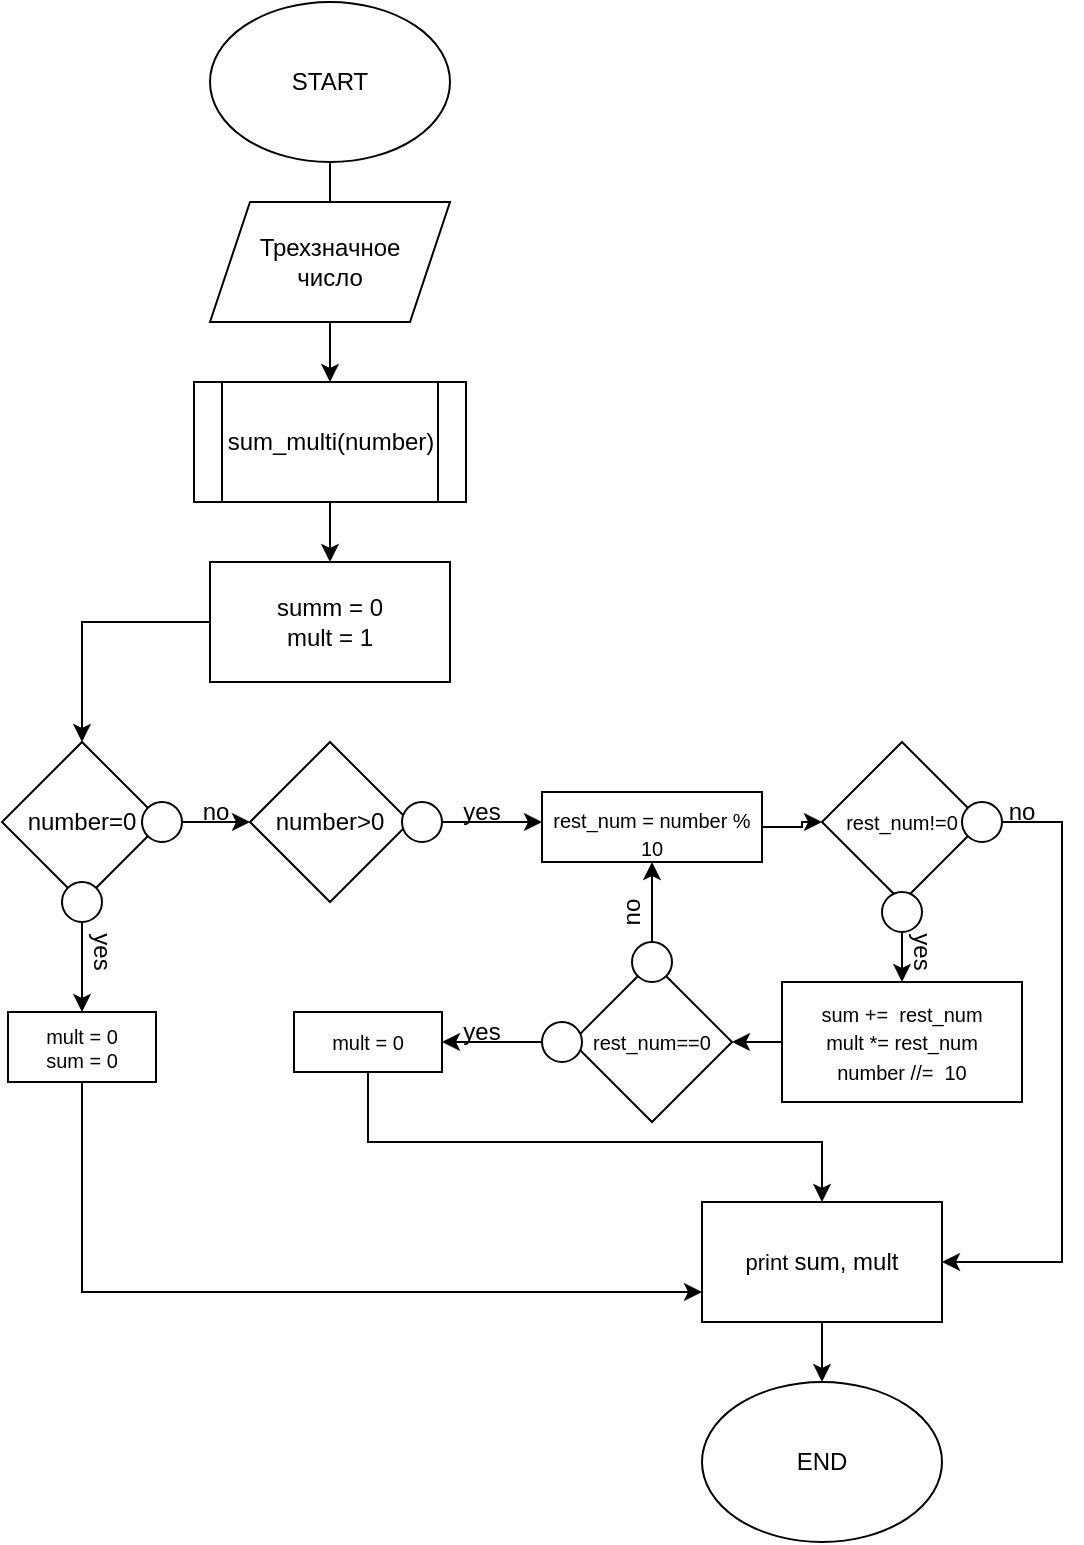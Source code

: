 <mxfile version="17.4.6" type="device"><diagram id="JiNG96rdH8KFx-1Aj121" name="Page-1"><mxGraphModel dx="1422" dy="762" grid="1" gridSize="10" guides="1" tooltips="1" connect="1" arrows="1" fold="1" page="1" pageScale="1" pageWidth="827" pageHeight="1169" math="0" shadow="0"><root><mxCell id="0"/><mxCell id="1" parent="0"/><mxCell id="tGkaDAh_zfmKpLnlrN1Q-3" value="" style="edgeStyle=orthogonalEdgeStyle;rounded=0;orthogonalLoop=1;jettySize=auto;html=1;" parent="1" source="tGkaDAh_zfmKpLnlrN1Q-1" edge="1"><mxGeometry relative="1" as="geometry"><mxPoint x="414" y="120.0" as="targetPoint"/></mxGeometry></mxCell><mxCell id="tGkaDAh_zfmKpLnlrN1Q-1" value="START" style="ellipse;whiteSpace=wrap;html=1;" parent="1" vertex="1"><mxGeometry x="354" width="120" height="80" as="geometry"/></mxCell><mxCell id="tGkaDAh_zfmKpLnlrN1Q-8" value="" style="edgeStyle=orthogonalEdgeStyle;rounded=0;orthogonalLoop=1;jettySize=auto;html=1;" parent="1" source="tGkaDAh_zfmKpLnlrN1Q-4" target="tGkaDAh_zfmKpLnlrN1Q-7" edge="1"><mxGeometry relative="1" as="geometry"/></mxCell><mxCell id="tGkaDAh_zfmKpLnlrN1Q-4" value="Трехзначное&lt;br&gt;число" style="shape=parallelogram;perimeter=parallelogramPerimeter;whiteSpace=wrap;html=1;fixedSize=1;" parent="1" vertex="1"><mxGeometry x="354" y="100" width="120" height="60" as="geometry"/></mxCell><mxCell id="tGkaDAh_zfmKpLnlrN1Q-59" value="" style="edgeStyle=orthogonalEdgeStyle;rounded=0;orthogonalLoop=1;jettySize=auto;html=1;fontSize=9;entryX=0.5;entryY=0;entryDx=0;entryDy=0;" parent="1" source="tGkaDAh_zfmKpLnlrN1Q-5" target="tGkaDAh_zfmKpLnlrN1Q-46" edge="1"><mxGeometry relative="1" as="geometry"/></mxCell><mxCell id="tGkaDAh_zfmKpLnlrN1Q-5" value="summ = 0&lt;br&gt;mult = 1" style="whiteSpace=wrap;html=1;" parent="1" vertex="1"><mxGeometry x="354" y="280" width="120" height="60" as="geometry"/></mxCell><mxCell id="tGkaDAh_zfmKpLnlrN1Q-10" value="" style="edgeStyle=orthogonalEdgeStyle;rounded=0;orthogonalLoop=1;jettySize=auto;html=1;" parent="1" source="tGkaDAh_zfmKpLnlrN1Q-7" target="tGkaDAh_zfmKpLnlrN1Q-5" edge="1"><mxGeometry relative="1" as="geometry"/></mxCell><mxCell id="tGkaDAh_zfmKpLnlrN1Q-7" value="sum_multi(number)" style="shape=process;whiteSpace=wrap;html=1;backgroundOutline=1;" parent="1" vertex="1"><mxGeometry x="346" y="190" width="136" height="60" as="geometry"/></mxCell><mxCell id="tGkaDAh_zfmKpLnlrN1Q-11" value="&lt;font style=&quot;font-size: 10px&quot;&gt;rest_num==0&lt;/font&gt;" style="rhombus;whiteSpace=wrap;html=1;" parent="1" vertex="1"><mxGeometry x="535" y="480" width="80" height="80" as="geometry"/></mxCell><mxCell id="tGkaDAh_zfmKpLnlrN1Q-15" value="" style="edgeStyle=orthogonalEdgeStyle;rounded=0;orthogonalLoop=1;jettySize=auto;html=1;exitX=1;exitY=0.5;exitDx=0;exitDy=0;" parent="1" edge="1"><mxGeometry relative="1" as="geometry"><mxPoint x="470" y="410" as="sourcePoint"/><mxPoint x="520" y="410" as="targetPoint"/><Array as="points"><mxPoint x="490" y="410"/><mxPoint x="490" y="410"/></Array></mxGeometry></mxCell><mxCell id="tGkaDAh_zfmKpLnlrN1Q-17" value="yes" style="text;html=1;strokeColor=none;fillColor=none;align=center;verticalAlign=middle;whiteSpace=wrap;rounded=0;" parent="1" vertex="1"><mxGeometry x="460" y="390" width="60" height="30" as="geometry"/></mxCell><mxCell id="tGkaDAh_zfmKpLnlrN1Q-60" value="" style="edgeStyle=orthogonalEdgeStyle;rounded=0;orthogonalLoop=1;jettySize=auto;html=1;fontSize=9;entryX=0;entryY=0.5;entryDx=0;entryDy=0;" parent="1" source="tGkaDAh_zfmKpLnlrN1Q-19" target="tGkaDAh_zfmKpLnlrN1Q-21" edge="1"><mxGeometry relative="1" as="geometry"><mxPoint x="650" y="410" as="targetPoint"/></mxGeometry></mxCell><mxCell id="tGkaDAh_zfmKpLnlrN1Q-19" value="&lt;font style=&quot;font-size: 10px&quot;&gt;rest_num = number % 10&lt;br&gt;&lt;br&gt;&lt;/font&gt;" style="whiteSpace=wrap;html=1;align=center;verticalAlign=top;" parent="1" vertex="1"><mxGeometry x="520" y="395" width="110" height="35" as="geometry"/></mxCell><mxCell id="tGkaDAh_zfmKpLnlrN1Q-21" value="&lt;font style=&quot;font-size: 10px&quot;&gt;rest_num!=0&lt;/font&gt;" style="rhombus;whiteSpace=wrap;html=1;" parent="1" vertex="1"><mxGeometry x="660" y="370" width="80" height="80" as="geometry"/></mxCell><mxCell id="tGkaDAh_zfmKpLnlrN1Q-23" value="yes" style="text;html=1;strokeColor=none;fillColor=none;align=center;verticalAlign=middle;whiteSpace=wrap;rounded=0;" parent="1" vertex="1"><mxGeometry x="460" y="500" width="60" height="30" as="geometry"/></mxCell><mxCell id="tGkaDAh_zfmKpLnlrN1Q-82" value="" style="edgeStyle=orthogonalEdgeStyle;rounded=0;orthogonalLoop=1;jettySize=auto;html=1;fontSize=9;" parent="1" source="tGkaDAh_zfmKpLnlrN1Q-36" target="tGkaDAh_zfmKpLnlrN1Q-53" edge="1"><mxGeometry relative="1" as="geometry"/></mxCell><mxCell id="tGkaDAh_zfmKpLnlrN1Q-36" value="" style="ellipse;whiteSpace=wrap;html=1;aspect=fixed;" parent="1" vertex="1"><mxGeometry x="690" y="445" width="20" height="20" as="geometry"/></mxCell><mxCell id="tGkaDAh_zfmKpLnlrN1Q-46" value="number=0" style="rhombus;whiteSpace=wrap;html=1;" parent="1" vertex="1"><mxGeometry x="250" y="370" width="80" height="80" as="geometry"/></mxCell><mxCell id="tGkaDAh_zfmKpLnlrN1Q-92" style="edgeStyle=orthogonalEdgeStyle;rounded=0;orthogonalLoop=1;jettySize=auto;html=1;entryX=0;entryY=0.75;entryDx=0;entryDy=0;fontSize=9;" parent="1" source="tGkaDAh_zfmKpLnlrN1Q-50" target="tGkaDAh_zfmKpLnlrN1Q-87" edge="1"><mxGeometry relative="1" as="geometry"><Array as="points"><mxPoint x="290" y="645"/></Array></mxGeometry></mxCell><mxCell id="tGkaDAh_zfmKpLnlrN1Q-50" value="&lt;font style=&quot;font-size: 10px&quot;&gt;mult = 0&lt;br&gt;sum = 0&lt;/font&gt;" style="rounded=0;whiteSpace=wrap;html=1;fontSize=9;" parent="1" vertex="1"><mxGeometry x="253" y="505" width="74" height="35" as="geometry"/></mxCell><mxCell id="tGkaDAh_zfmKpLnlrN1Q-52" value="yes" style="text;html=1;strokeColor=none;fillColor=none;align=center;verticalAlign=middle;whiteSpace=wrap;rounded=0;rotation=90;" parent="1" vertex="1"><mxGeometry x="270" y="460" width="60" height="30" as="geometry"/></mxCell><mxCell id="tGkaDAh_zfmKpLnlrN1Q-83" value="" style="edgeStyle=orthogonalEdgeStyle;rounded=0;orthogonalLoop=1;jettySize=auto;html=1;fontSize=9;" parent="1" source="tGkaDAh_zfmKpLnlrN1Q-53" target="tGkaDAh_zfmKpLnlrN1Q-11" edge="1"><mxGeometry relative="1" as="geometry"/></mxCell><mxCell id="tGkaDAh_zfmKpLnlrN1Q-53" value="&lt;font style=&quot;font-size: 10px&quot;&gt;sum +=&amp;nbsp; rest_num&lt;br&gt;mult *= rest_num&lt;br&gt;number //=&amp;nbsp; 10&lt;br&gt;&lt;/font&gt;" style="whiteSpace=wrap;html=1;" parent="1" vertex="1"><mxGeometry x="640" y="490" width="120" height="60" as="geometry"/></mxCell><mxCell id="tGkaDAh_zfmKpLnlrN1Q-63" value="" style="edgeStyle=orthogonalEdgeStyle;rounded=0;orthogonalLoop=1;jettySize=auto;html=1;fontSize=9;" parent="1" source="tGkaDAh_zfmKpLnlrN1Q-62" target="tGkaDAh_zfmKpLnlrN1Q-50" edge="1"><mxGeometry relative="1" as="geometry"/></mxCell><mxCell id="tGkaDAh_zfmKpLnlrN1Q-62" value="" style="ellipse;whiteSpace=wrap;html=1;aspect=fixed;" parent="1" vertex="1"><mxGeometry x="280" y="440" width="20" height="20" as="geometry"/></mxCell><mxCell id="tGkaDAh_zfmKpLnlrN1Q-84" value="" style="edgeStyle=orthogonalEdgeStyle;rounded=0;orthogonalLoop=1;jettySize=auto;html=1;fontSize=9;" parent="1" source="tGkaDAh_zfmKpLnlrN1Q-67" target="tGkaDAh_zfmKpLnlrN1Q-19" edge="1"><mxGeometry relative="1" as="geometry"/></mxCell><mxCell id="tGkaDAh_zfmKpLnlrN1Q-67" value="" style="ellipse;whiteSpace=wrap;html=1;aspect=fixed;" parent="1" vertex="1"><mxGeometry x="565" y="470" width="20" height="20" as="geometry"/></mxCell><mxCell id="tGkaDAh_zfmKpLnlrN1Q-94" value="" style="edgeStyle=orthogonalEdgeStyle;rounded=0;orthogonalLoop=1;jettySize=auto;html=1;fontSize=9;" parent="1" source="tGkaDAh_zfmKpLnlrN1Q-69" target="tGkaDAh_zfmKpLnlrN1Q-93" edge="1"><mxGeometry relative="1" as="geometry"/></mxCell><mxCell id="tGkaDAh_zfmKpLnlrN1Q-69" value="" style="ellipse;whiteSpace=wrap;html=1;aspect=fixed;" parent="1" vertex="1"><mxGeometry x="520" y="510" width="20" height="20" as="geometry"/></mxCell><mxCell id="tGkaDAh_zfmKpLnlrN1Q-70" value="number&amp;gt;0" style="rhombus;whiteSpace=wrap;html=1;" parent="1" vertex="1"><mxGeometry x="374" y="370" width="80" height="80" as="geometry"/></mxCell><mxCell id="tGkaDAh_zfmKpLnlrN1Q-72" value="" style="edgeStyle=orthogonalEdgeStyle;rounded=0;orthogonalLoop=1;jettySize=auto;html=1;fontSize=9;" parent="1" source="tGkaDAh_zfmKpLnlrN1Q-71" target="tGkaDAh_zfmKpLnlrN1Q-70" edge="1"><mxGeometry relative="1" as="geometry"/></mxCell><mxCell id="tGkaDAh_zfmKpLnlrN1Q-71" value="" style="ellipse;whiteSpace=wrap;html=1;aspect=fixed;" parent="1" vertex="1"><mxGeometry x="320" y="400" width="20" height="20" as="geometry"/></mxCell><mxCell id="tGkaDAh_zfmKpLnlrN1Q-73" value="no" style="text;html=1;strokeColor=none;fillColor=none;align=center;verticalAlign=middle;whiteSpace=wrap;rounded=0;" parent="1" vertex="1"><mxGeometry x="327" y="390" width="60" height="30" as="geometry"/></mxCell><mxCell id="tGkaDAh_zfmKpLnlrN1Q-74" value="" style="ellipse;whiteSpace=wrap;html=1;aspect=fixed;" parent="1" vertex="1"><mxGeometry x="450" y="400" width="20" height="20" as="geometry"/></mxCell><mxCell id="tGkaDAh_zfmKpLnlrN1Q-88" style="edgeStyle=orthogonalEdgeStyle;rounded=0;orthogonalLoop=1;jettySize=auto;html=1;entryX=1;entryY=0.5;entryDx=0;entryDy=0;fontSize=9;" parent="1" source="tGkaDAh_zfmKpLnlrN1Q-75" target="tGkaDAh_zfmKpLnlrN1Q-87" edge="1"><mxGeometry relative="1" as="geometry"><Array as="points"><mxPoint x="780" y="410"/><mxPoint x="780" y="630"/></Array></mxGeometry></mxCell><mxCell id="tGkaDAh_zfmKpLnlrN1Q-75" value="" style="ellipse;whiteSpace=wrap;html=1;aspect=fixed;" parent="1" vertex="1"><mxGeometry x="730" y="400" width="20" height="20" as="geometry"/></mxCell><mxCell id="tGkaDAh_zfmKpLnlrN1Q-77" value="yes" style="text;html=1;strokeColor=none;fillColor=none;align=center;verticalAlign=middle;whiteSpace=wrap;rounded=0;rotation=90;" parent="1" vertex="1"><mxGeometry x="680" y="460" width="60" height="30" as="geometry"/></mxCell><mxCell id="tGkaDAh_zfmKpLnlrN1Q-81" value="no" style="text;html=1;strokeColor=none;fillColor=none;align=center;verticalAlign=middle;whiteSpace=wrap;rounded=0;rotation=270;" parent="1" vertex="1"><mxGeometry x="535" y="440" width="60" height="30" as="geometry"/></mxCell><mxCell id="tGkaDAh_zfmKpLnlrN1Q-97" value="" style="edgeStyle=orthogonalEdgeStyle;rounded=0;orthogonalLoop=1;jettySize=auto;html=1;fontSize=9;" parent="1" source="tGkaDAh_zfmKpLnlrN1Q-87" target="tGkaDAh_zfmKpLnlrN1Q-96" edge="1"><mxGeometry relative="1" as="geometry"/></mxCell><mxCell id="tGkaDAh_zfmKpLnlrN1Q-87" value="&lt;span style=&quot;font-size: 11px&quot;&gt;print&amp;nbsp;&lt;/span&gt;&lt;font style=&quot;font-size: 12px&quot;&gt;sum, mult&lt;/font&gt;" style="rounded=0;whiteSpace=wrap;html=1;fontSize=9;" parent="1" vertex="1"><mxGeometry x="600" y="600" width="120" height="60" as="geometry"/></mxCell><mxCell id="tGkaDAh_zfmKpLnlrN1Q-89" value="no" style="text;html=1;strokeColor=none;fillColor=none;align=center;verticalAlign=middle;whiteSpace=wrap;rounded=0;" parent="1" vertex="1"><mxGeometry x="730" y="390" width="60" height="30" as="geometry"/></mxCell><mxCell id="tGkaDAh_zfmKpLnlrN1Q-95" style="edgeStyle=orthogonalEdgeStyle;rounded=0;orthogonalLoop=1;jettySize=auto;html=1;entryX=0.5;entryY=0;entryDx=0;entryDy=0;fontSize=9;" parent="1" source="tGkaDAh_zfmKpLnlrN1Q-93" target="tGkaDAh_zfmKpLnlrN1Q-87" edge="1"><mxGeometry relative="1" as="geometry"><Array as="points"><mxPoint x="433" y="570"/><mxPoint x="660" y="570"/></Array></mxGeometry></mxCell><mxCell id="tGkaDAh_zfmKpLnlrN1Q-93" value="&lt;font style=&quot;font-size: 10px&quot;&gt;mult = 0&lt;/font&gt;" style="rounded=0;whiteSpace=wrap;html=1;fontSize=9;" parent="1" vertex="1"><mxGeometry x="396" y="505" width="74" height="30" as="geometry"/></mxCell><mxCell id="tGkaDAh_zfmKpLnlrN1Q-96" value="END" style="ellipse;whiteSpace=wrap;html=1;" parent="1" vertex="1"><mxGeometry x="600" y="690" width="120" height="80" as="geometry"/></mxCell></root></mxGraphModel></diagram></mxfile>
